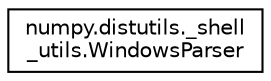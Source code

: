 digraph "Graphical Class Hierarchy"
{
 // LATEX_PDF_SIZE
  edge [fontname="Helvetica",fontsize="10",labelfontname="Helvetica",labelfontsize="10"];
  node [fontname="Helvetica",fontsize="10",shape=record];
  rankdir="LR";
  Node0 [label="numpy.distutils._shell\l_utils.WindowsParser",height=0.2,width=0.4,color="black", fillcolor="white", style="filled",URL="$classnumpy_1_1distutils_1_1__shell__utils_1_1WindowsParser.html",tooltip=" "];
}
